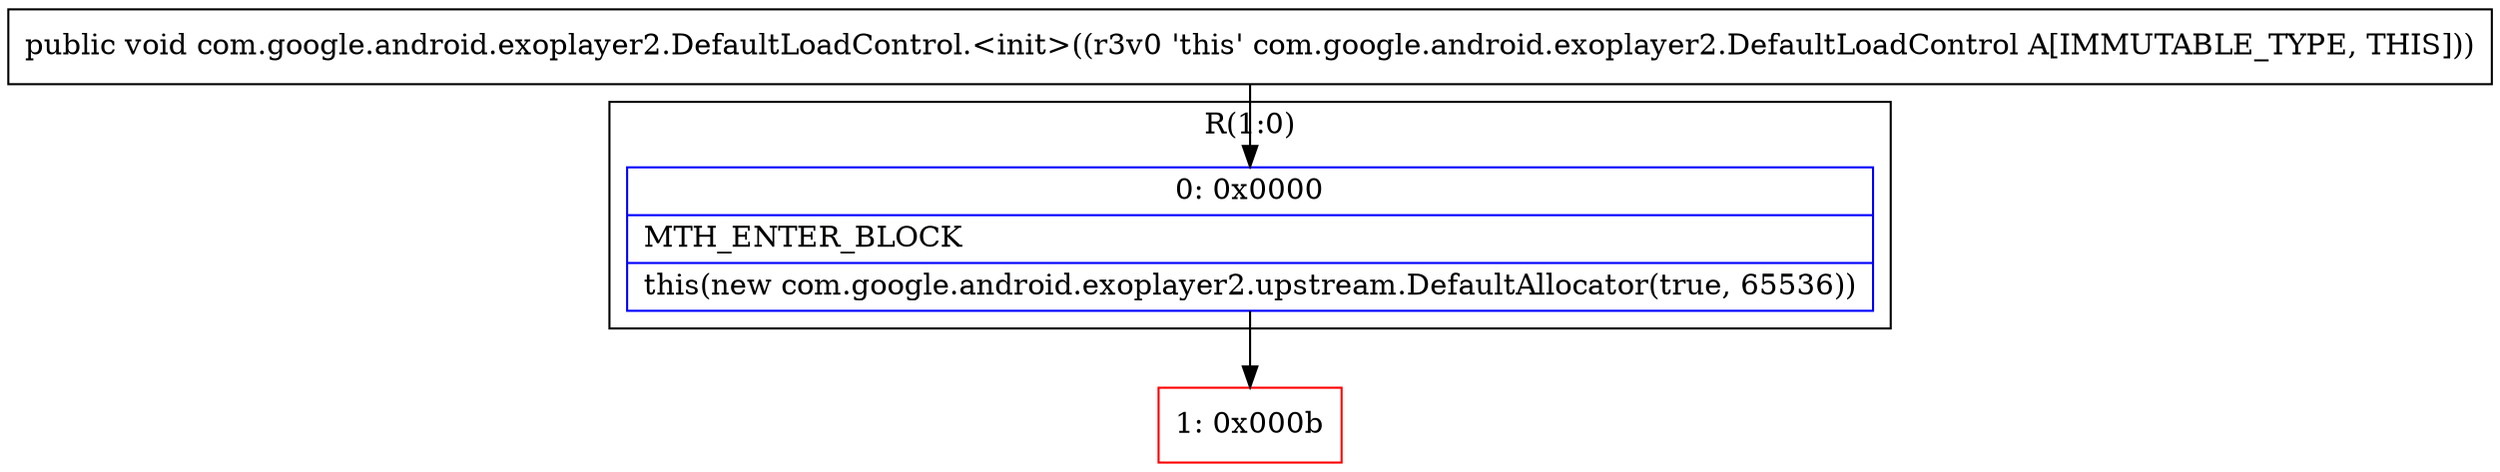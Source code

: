 digraph "CFG forcom.google.android.exoplayer2.DefaultLoadControl.\<init\>()V" {
subgraph cluster_Region_676675476 {
label = "R(1:0)";
node [shape=record,color=blue];
Node_0 [shape=record,label="{0\:\ 0x0000|MTH_ENTER_BLOCK\l|this(new com.google.android.exoplayer2.upstream.DefaultAllocator(true, 65536))\l}"];
}
Node_1 [shape=record,color=red,label="{1\:\ 0x000b}"];
MethodNode[shape=record,label="{public void com.google.android.exoplayer2.DefaultLoadControl.\<init\>((r3v0 'this' com.google.android.exoplayer2.DefaultLoadControl A[IMMUTABLE_TYPE, THIS])) }"];
MethodNode -> Node_0;
Node_0 -> Node_1;
}

